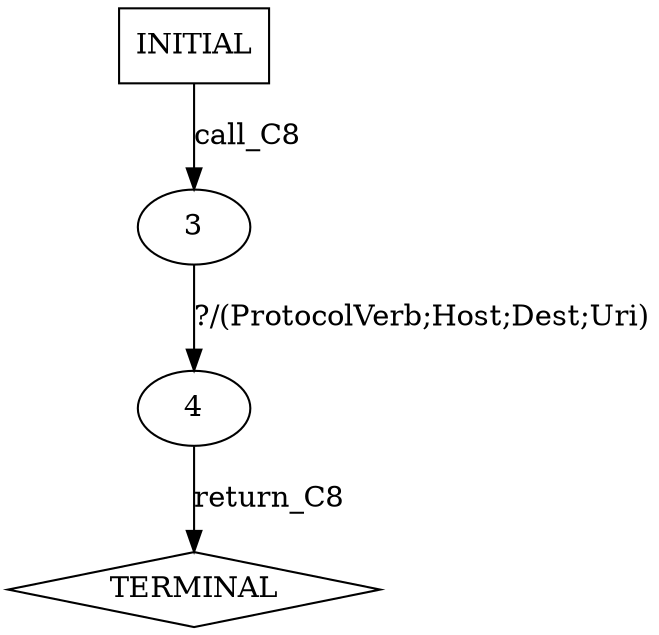 digraph G {
  0 [label="INITIAL",shape=box];
  1 [label="TERMINAL",shape=diamond];
  3 [label="3"];
  4 [label="4"];
0->3  [label="call_C8"];
3->4 [label="?/(ProtocolVerb;Host;Dest;Uri)"];
4->1  [label="return_C8"];
}
